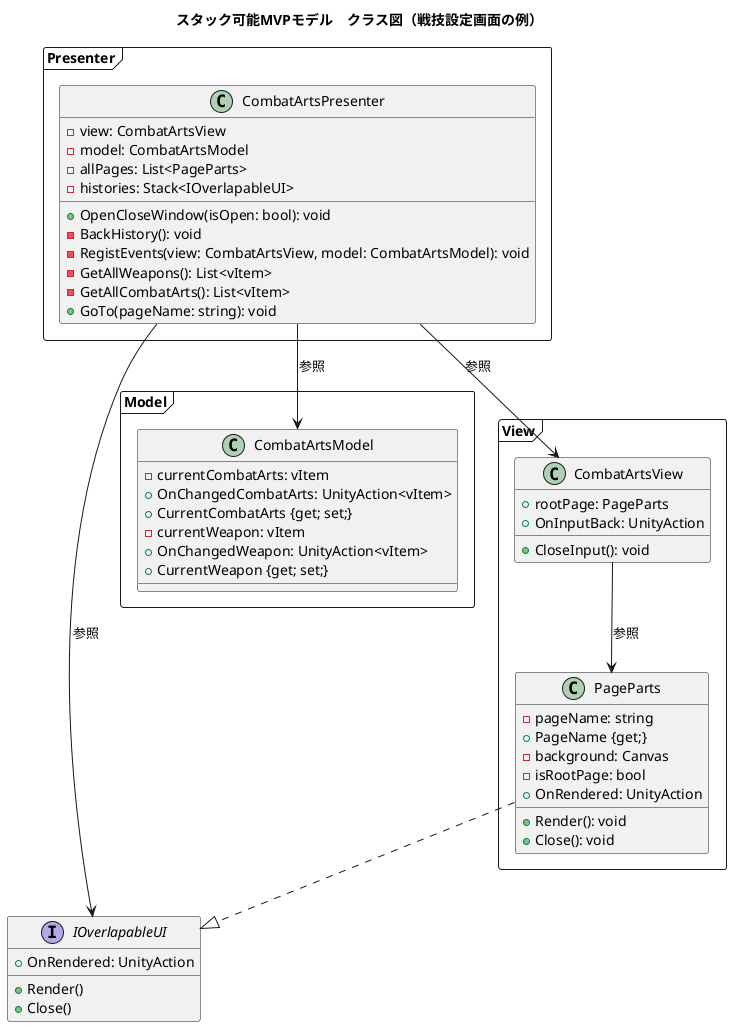 @startuml ui_class
title スタック可能MVPモデル　クラス図（戦技設定画面の例）

package Model <<Frame>> {
    class CombatArtsModel {
        - currentCombatArts: vItem
        + OnChangedCombatArts: UnityAction<vItem>
        + CurrentCombatArts {get; set;}
        - currentWeapon: vItem
        + OnChangedWeapon: UnityAction<vItem>
        + CurrentWeapon {get; set;}
    }
}

package Presenter <<Frame>> {
    class CombatArtsPresenter {
        - view: CombatArtsView
        - model: CombatArtsModel
        - allPages: List<PageParts>
        - histories: Stack<IOverlapableUI>
        + OpenCloseWindow(isOpen: bool): void
        - BackHistory(): void
        - RegistEvents(view: CombatArtsView, model: CombatArtsModel): void
        - GetAllWeapons(): List<vItem>
        - GetAllCombatArts(): List<vItem>
        + GoTo(pageName: string): void
    }
}

interface IOverlapableUI {
    + OnRendered: UnityAction
    + Render()
    + Close()
}

package View <<Frame>> {
    class CombatArtsView {
        + rootPage: PageParts
        + OnInputBack: UnityAction
        + CloseInput(): void
    }

    class PageParts {
        - pageName: string
        + PageName {get;}
        - background: Canvas
        - isRootPage: bool
        + OnRendered: UnityAction
        + Render(): void
        + Close(): void
    }
}

CombatArtsPresenter --> CombatArtsModel : 参照
CombatArtsPresenter --> CombatArtsView : 参照
PageParts ..|> IOverlapableUI
CombatArtsView --> PageParts : 参照
CombatArtsPresenter --> IOverlapableUI : 参照

@enduml